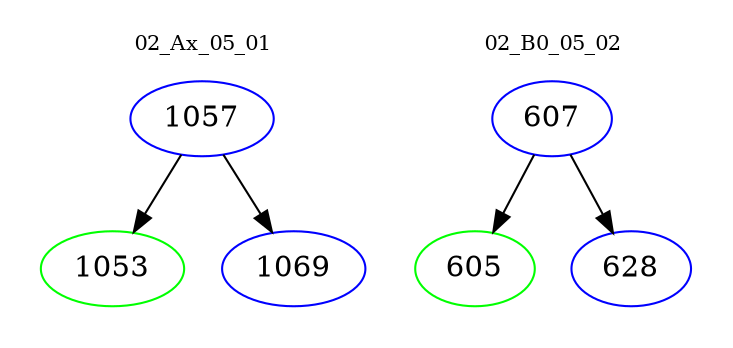 digraph{
subgraph cluster_0 {
color = white
label = "02_Ax_05_01";
fontsize=10;
T0_1057 [label="1057", color="blue"]
T0_1057 -> T0_1053 [color="black"]
T0_1053 [label="1053", color="green"]
T0_1057 -> T0_1069 [color="black"]
T0_1069 [label="1069", color="blue"]
}
subgraph cluster_1 {
color = white
label = "02_B0_05_02";
fontsize=10;
T1_607 [label="607", color="blue"]
T1_607 -> T1_605 [color="black"]
T1_605 [label="605", color="green"]
T1_607 -> T1_628 [color="black"]
T1_628 [label="628", color="blue"]
}
}
